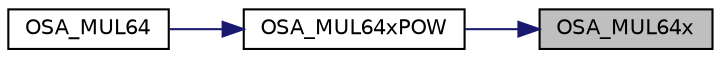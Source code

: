 digraph "OSA_MUL64x"
{
 // LATEX_PDF_SIZE
  edge [fontname="Helvetica",fontsize="10",labelfontname="Helvetica",labelfontsize="10"];
  node [fontname="Helvetica",fontsize="10",shape=record];
  rankdir="RL";
  Node1 [label="OSA_MUL64x",height=0.2,width=0.4,color="black", fillcolor="grey75", style="filled", fontcolor="black",tooltip=" "];
  Node1 -> Node2 [dir="back",color="midnightblue",fontsize="10",style="solid",fontname="Helvetica"];
  Node2 [label="OSA_MUL64xPOW",height=0.2,width=0.4,color="black", fillcolor="white", style="filled",URL="$osa__stream__eia_8c.html#aedfdae394fd4c7377aaa09482a1d5df3",tooltip=" "];
  Node2 -> Node3 [dir="back",color="midnightblue",fontsize="10",style="solid",fontname="Helvetica"];
  Node3 [label="OSA_MUL64",height=0.2,width=0.4,color="black", fillcolor="white", style="filled",URL="$osa__stream__eia_8c.html#abb5c94a1f078b30f2b2aa99f4a3f7c08",tooltip=" "];
}
